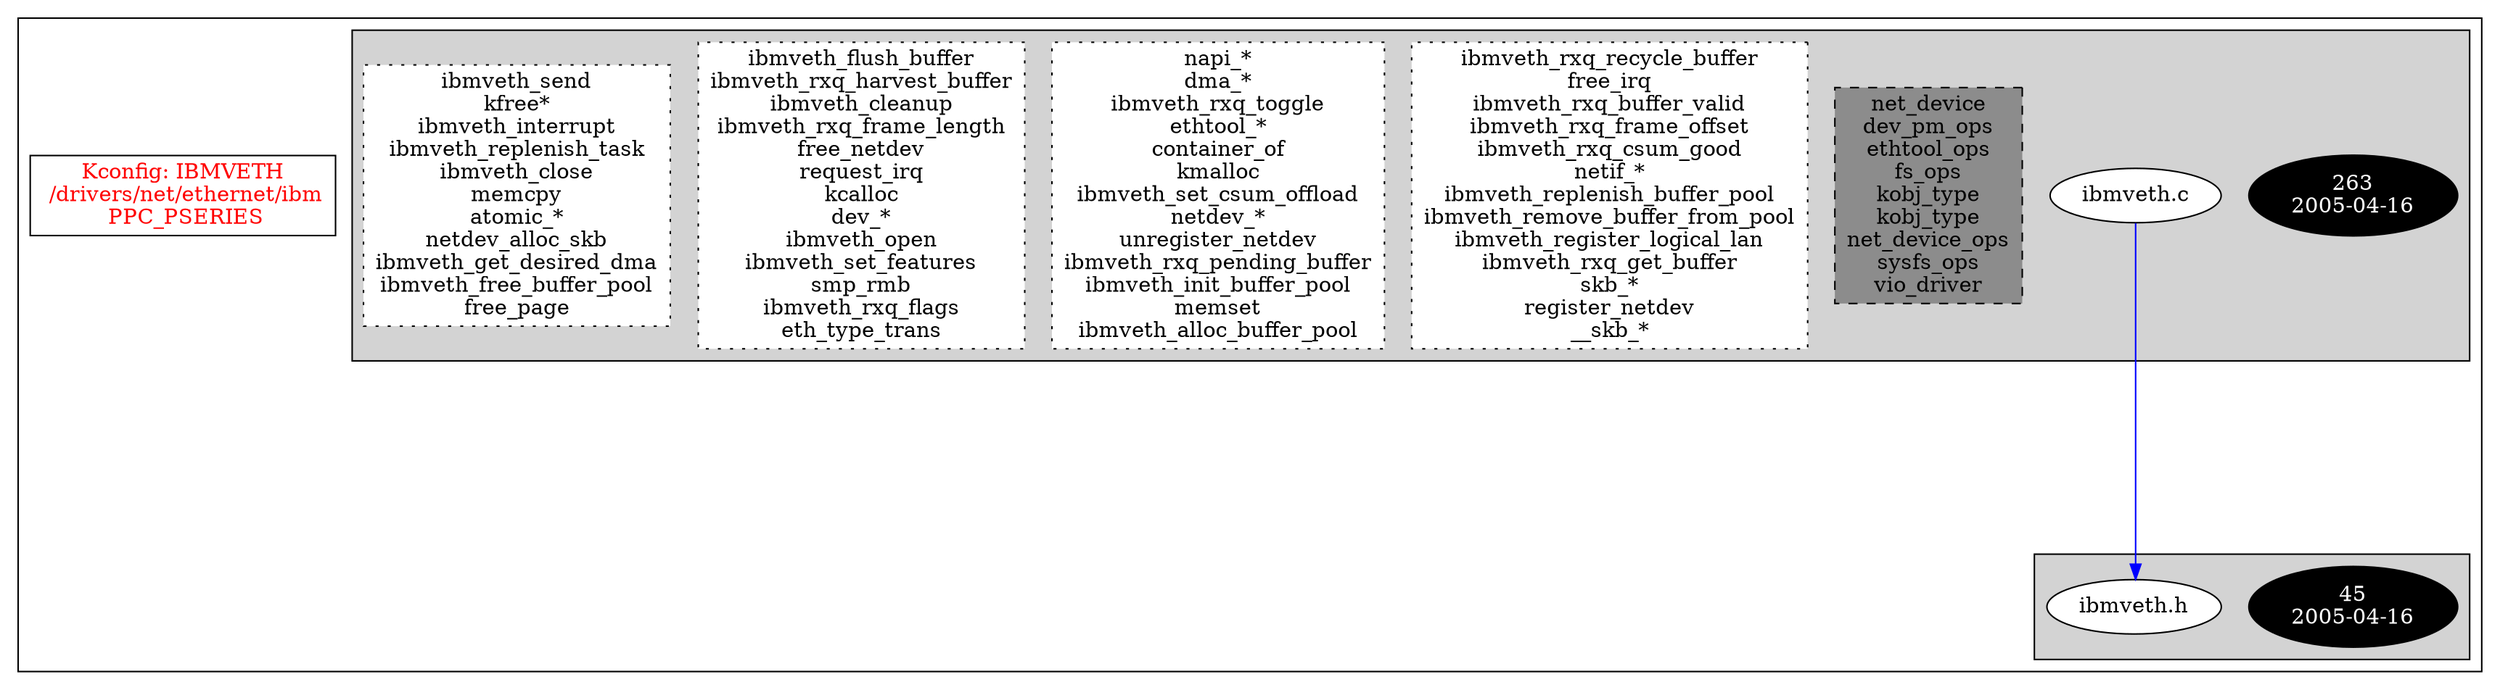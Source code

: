 digraph Driver {
	ranksep=2;
	splines=ortho;
	//Symbol: IBMVETH
	subgraph "cluster_IBMVETH"{
		subgraph "cluster_ibmveth.h" {
			style=filled
			"commit_ibmveth.h" [style=filled, fillcolor=black, fontcolor=white, label="45\n2005-04-16"];
			"ibmveth.h" [style=filled, fillcolor=white, fontcolor=black, label="ibmveth.h\n"];
		}
		subgraph "cluster_ibmveth.c" {
			style=filled
			"commit_ibmveth.c" [style=filled, fillcolor=black, fontcolor=white, label="263\n2005-04-16"];
			"ibmveth.c" [style=filled, fillcolor=white, fontcolor=black, label="ibmveth.c\n"];
			"structs-ibmveth.c" [style="filled,dashed" shape=box, fillcolor=grey55, fontcolor=black, label="net_device\ndev_pm_ops\nethtool_ops\nfs_ops\nkobj_type\nkobj_type\nnet_device_ops\nsysfs_ops\nvio_driver\n"];
			"funccall4-ibmveth.c" [style="filled,dotted" shape=box, fillcolor=white, fontcolor=black, label="ibmveth_rxq_recycle_buffer\nfree_irq\nibmveth_rxq_buffer_valid\nibmveth_rxq_frame_offset\nibmveth_rxq_csum_good\nnetif_*\nibmveth_replenish_buffer_pool\nibmveth_remove_buffer_from_pool\nibmveth_register_logical_lan\nibmveth_rxq_get_buffer\nskb_*\nregister_netdev\n__skb_*\n"];
			"funccall3-ibmveth.c" [style="filled,dotted" shape=box, fillcolor=white, fontcolor=black, label="napi_*\ndma_*\nibmveth_rxq_toggle\nethtool_*\ncontainer_of\nkmalloc\nibmveth_set_csum_offload\nnetdev_*\nunregister_netdev\nibmveth_rxq_pending_buffer\nibmveth_init_buffer_pool\nmemset\nibmveth_alloc_buffer_pool\n"];
			"funccall2-ibmveth.c" [style="filled,dotted" shape=box, fillcolor=white, fontcolor=black, label="ibmveth_flush_buffer\nibmveth_rxq_harvest_buffer\nibmveth_cleanup\nibmveth_rxq_frame_length\nfree_netdev\nrequest_irq\nkcalloc\ndev_*\nibmveth_open\nibmveth_set_features\nsmp_rmb\nibmveth_rxq_flags\neth_type_trans\n"];
			"funccall1-ibmveth.c" [style="filled,dotted" shape=box, fillcolor=white, fontcolor=black, label="ibmveth_send\nkfree*\nibmveth_interrupt\nibmveth_replenish_task\nibmveth_close\nmemcpy\natomic_*\nnetdev_alloc_skb\nibmveth_get_desired_dma\nibmveth_free_buffer_pool\nfree_page\n"];
		}
		"K:IBMVETH" [label="Kconfig: IBMVETH\n /drivers/net/ethernet/ibm\n  PPC_PSERIES ", shape=box, fontcolor=red];
	}
"ibmveth.c" -> "ibmveth.h"[color=blue];
}
